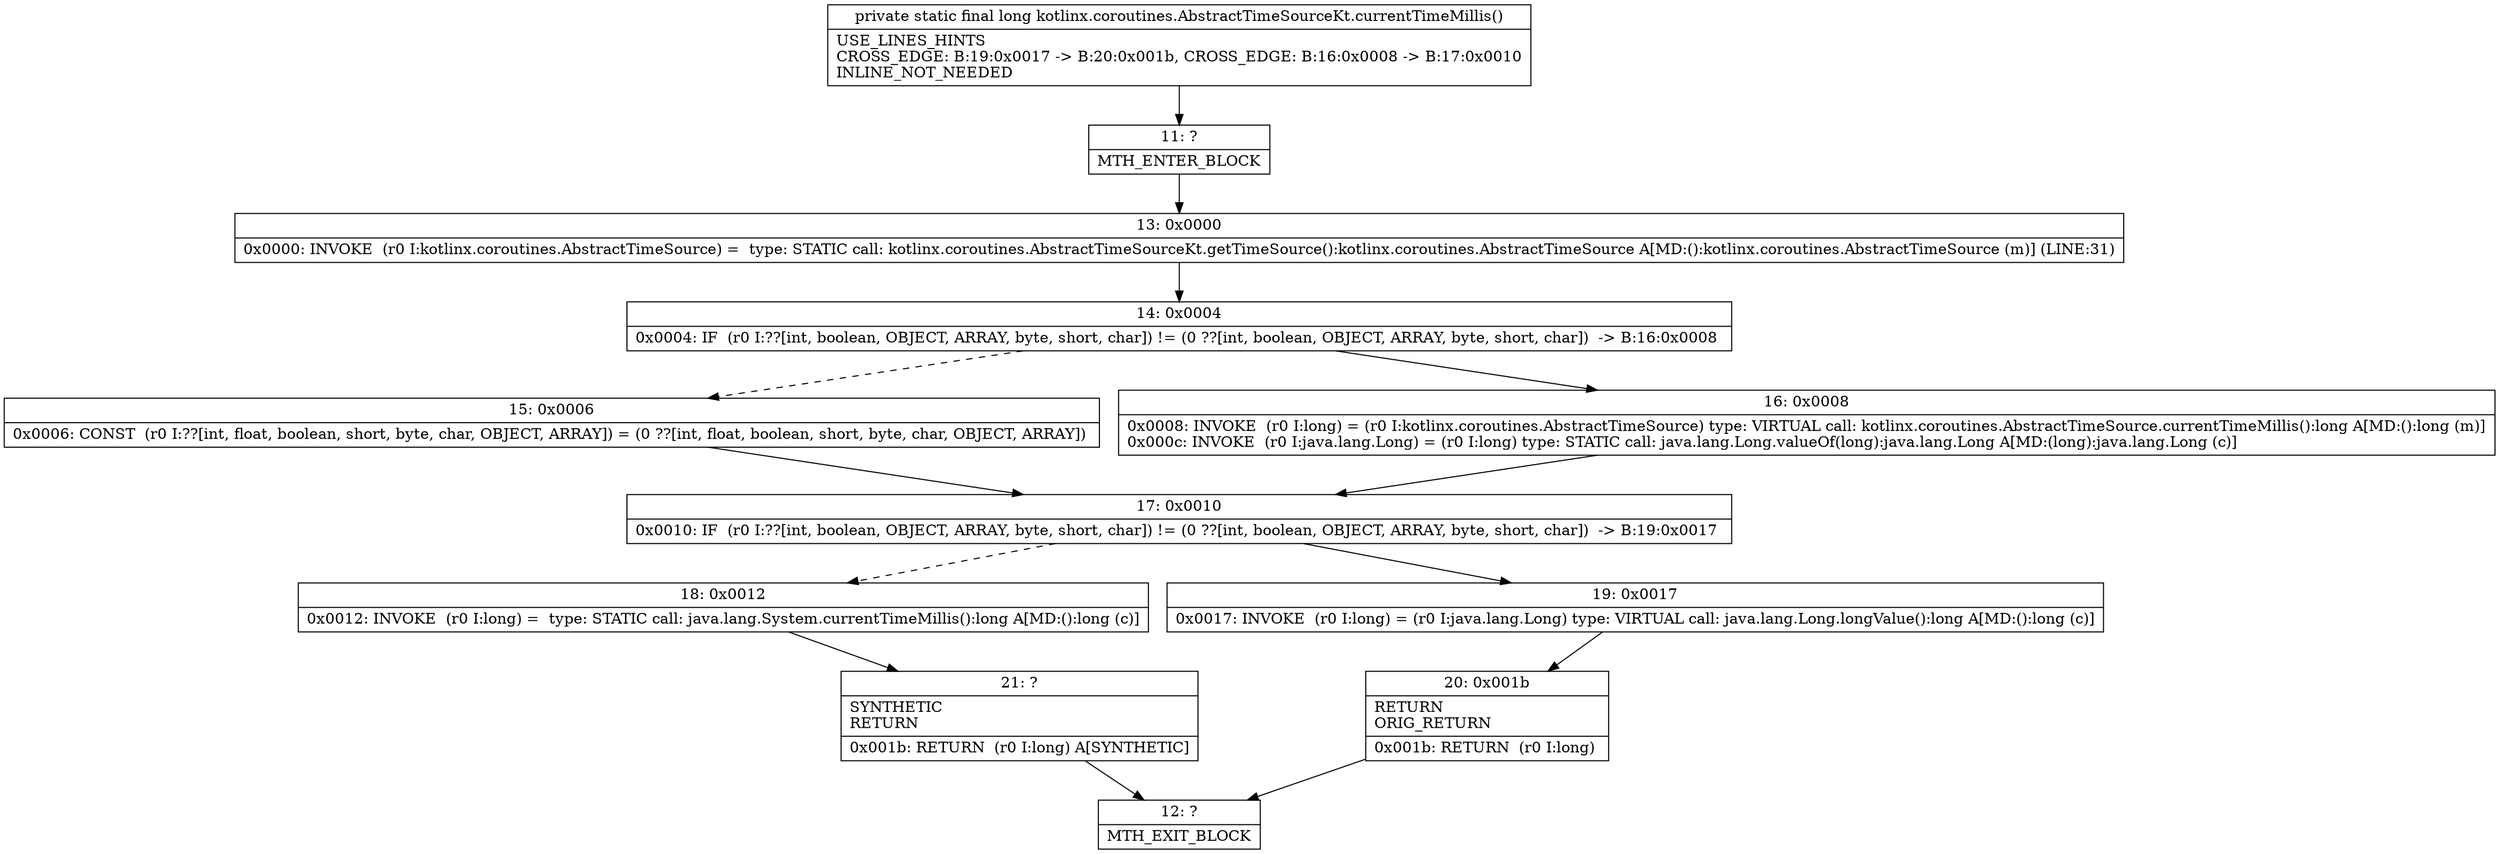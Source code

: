 digraph "CFG forkotlinx.coroutines.AbstractTimeSourceKt.currentTimeMillis()J" {
Node_11 [shape=record,label="{11\:\ ?|MTH_ENTER_BLOCK\l}"];
Node_13 [shape=record,label="{13\:\ 0x0000|0x0000: INVOKE  (r0 I:kotlinx.coroutines.AbstractTimeSource) =  type: STATIC call: kotlinx.coroutines.AbstractTimeSourceKt.getTimeSource():kotlinx.coroutines.AbstractTimeSource A[MD:():kotlinx.coroutines.AbstractTimeSource (m)] (LINE:31)\l}"];
Node_14 [shape=record,label="{14\:\ 0x0004|0x0004: IF  (r0 I:??[int, boolean, OBJECT, ARRAY, byte, short, char]) != (0 ??[int, boolean, OBJECT, ARRAY, byte, short, char])  \-\> B:16:0x0008 \l}"];
Node_15 [shape=record,label="{15\:\ 0x0006|0x0006: CONST  (r0 I:??[int, float, boolean, short, byte, char, OBJECT, ARRAY]) = (0 ??[int, float, boolean, short, byte, char, OBJECT, ARRAY]) \l}"];
Node_17 [shape=record,label="{17\:\ 0x0010|0x0010: IF  (r0 I:??[int, boolean, OBJECT, ARRAY, byte, short, char]) != (0 ??[int, boolean, OBJECT, ARRAY, byte, short, char])  \-\> B:19:0x0017 \l}"];
Node_18 [shape=record,label="{18\:\ 0x0012|0x0012: INVOKE  (r0 I:long) =  type: STATIC call: java.lang.System.currentTimeMillis():long A[MD:():long (c)]\l}"];
Node_21 [shape=record,label="{21\:\ ?|SYNTHETIC\lRETURN\l|0x001b: RETURN  (r0 I:long) A[SYNTHETIC]\l}"];
Node_12 [shape=record,label="{12\:\ ?|MTH_EXIT_BLOCK\l}"];
Node_19 [shape=record,label="{19\:\ 0x0017|0x0017: INVOKE  (r0 I:long) = (r0 I:java.lang.Long) type: VIRTUAL call: java.lang.Long.longValue():long A[MD:():long (c)]\l}"];
Node_20 [shape=record,label="{20\:\ 0x001b|RETURN\lORIG_RETURN\l|0x001b: RETURN  (r0 I:long) \l}"];
Node_16 [shape=record,label="{16\:\ 0x0008|0x0008: INVOKE  (r0 I:long) = (r0 I:kotlinx.coroutines.AbstractTimeSource) type: VIRTUAL call: kotlinx.coroutines.AbstractTimeSource.currentTimeMillis():long A[MD:():long (m)]\l0x000c: INVOKE  (r0 I:java.lang.Long) = (r0 I:long) type: STATIC call: java.lang.Long.valueOf(long):java.lang.Long A[MD:(long):java.lang.Long (c)]\l}"];
MethodNode[shape=record,label="{private static final long kotlinx.coroutines.AbstractTimeSourceKt.currentTimeMillis()  | USE_LINES_HINTS\lCROSS_EDGE: B:19:0x0017 \-\> B:20:0x001b, CROSS_EDGE: B:16:0x0008 \-\> B:17:0x0010\lINLINE_NOT_NEEDED\l}"];
MethodNode -> Node_11;Node_11 -> Node_13;
Node_13 -> Node_14;
Node_14 -> Node_15[style=dashed];
Node_14 -> Node_16;
Node_15 -> Node_17;
Node_17 -> Node_18[style=dashed];
Node_17 -> Node_19;
Node_18 -> Node_21;
Node_21 -> Node_12;
Node_19 -> Node_20;
Node_20 -> Node_12;
Node_16 -> Node_17;
}

